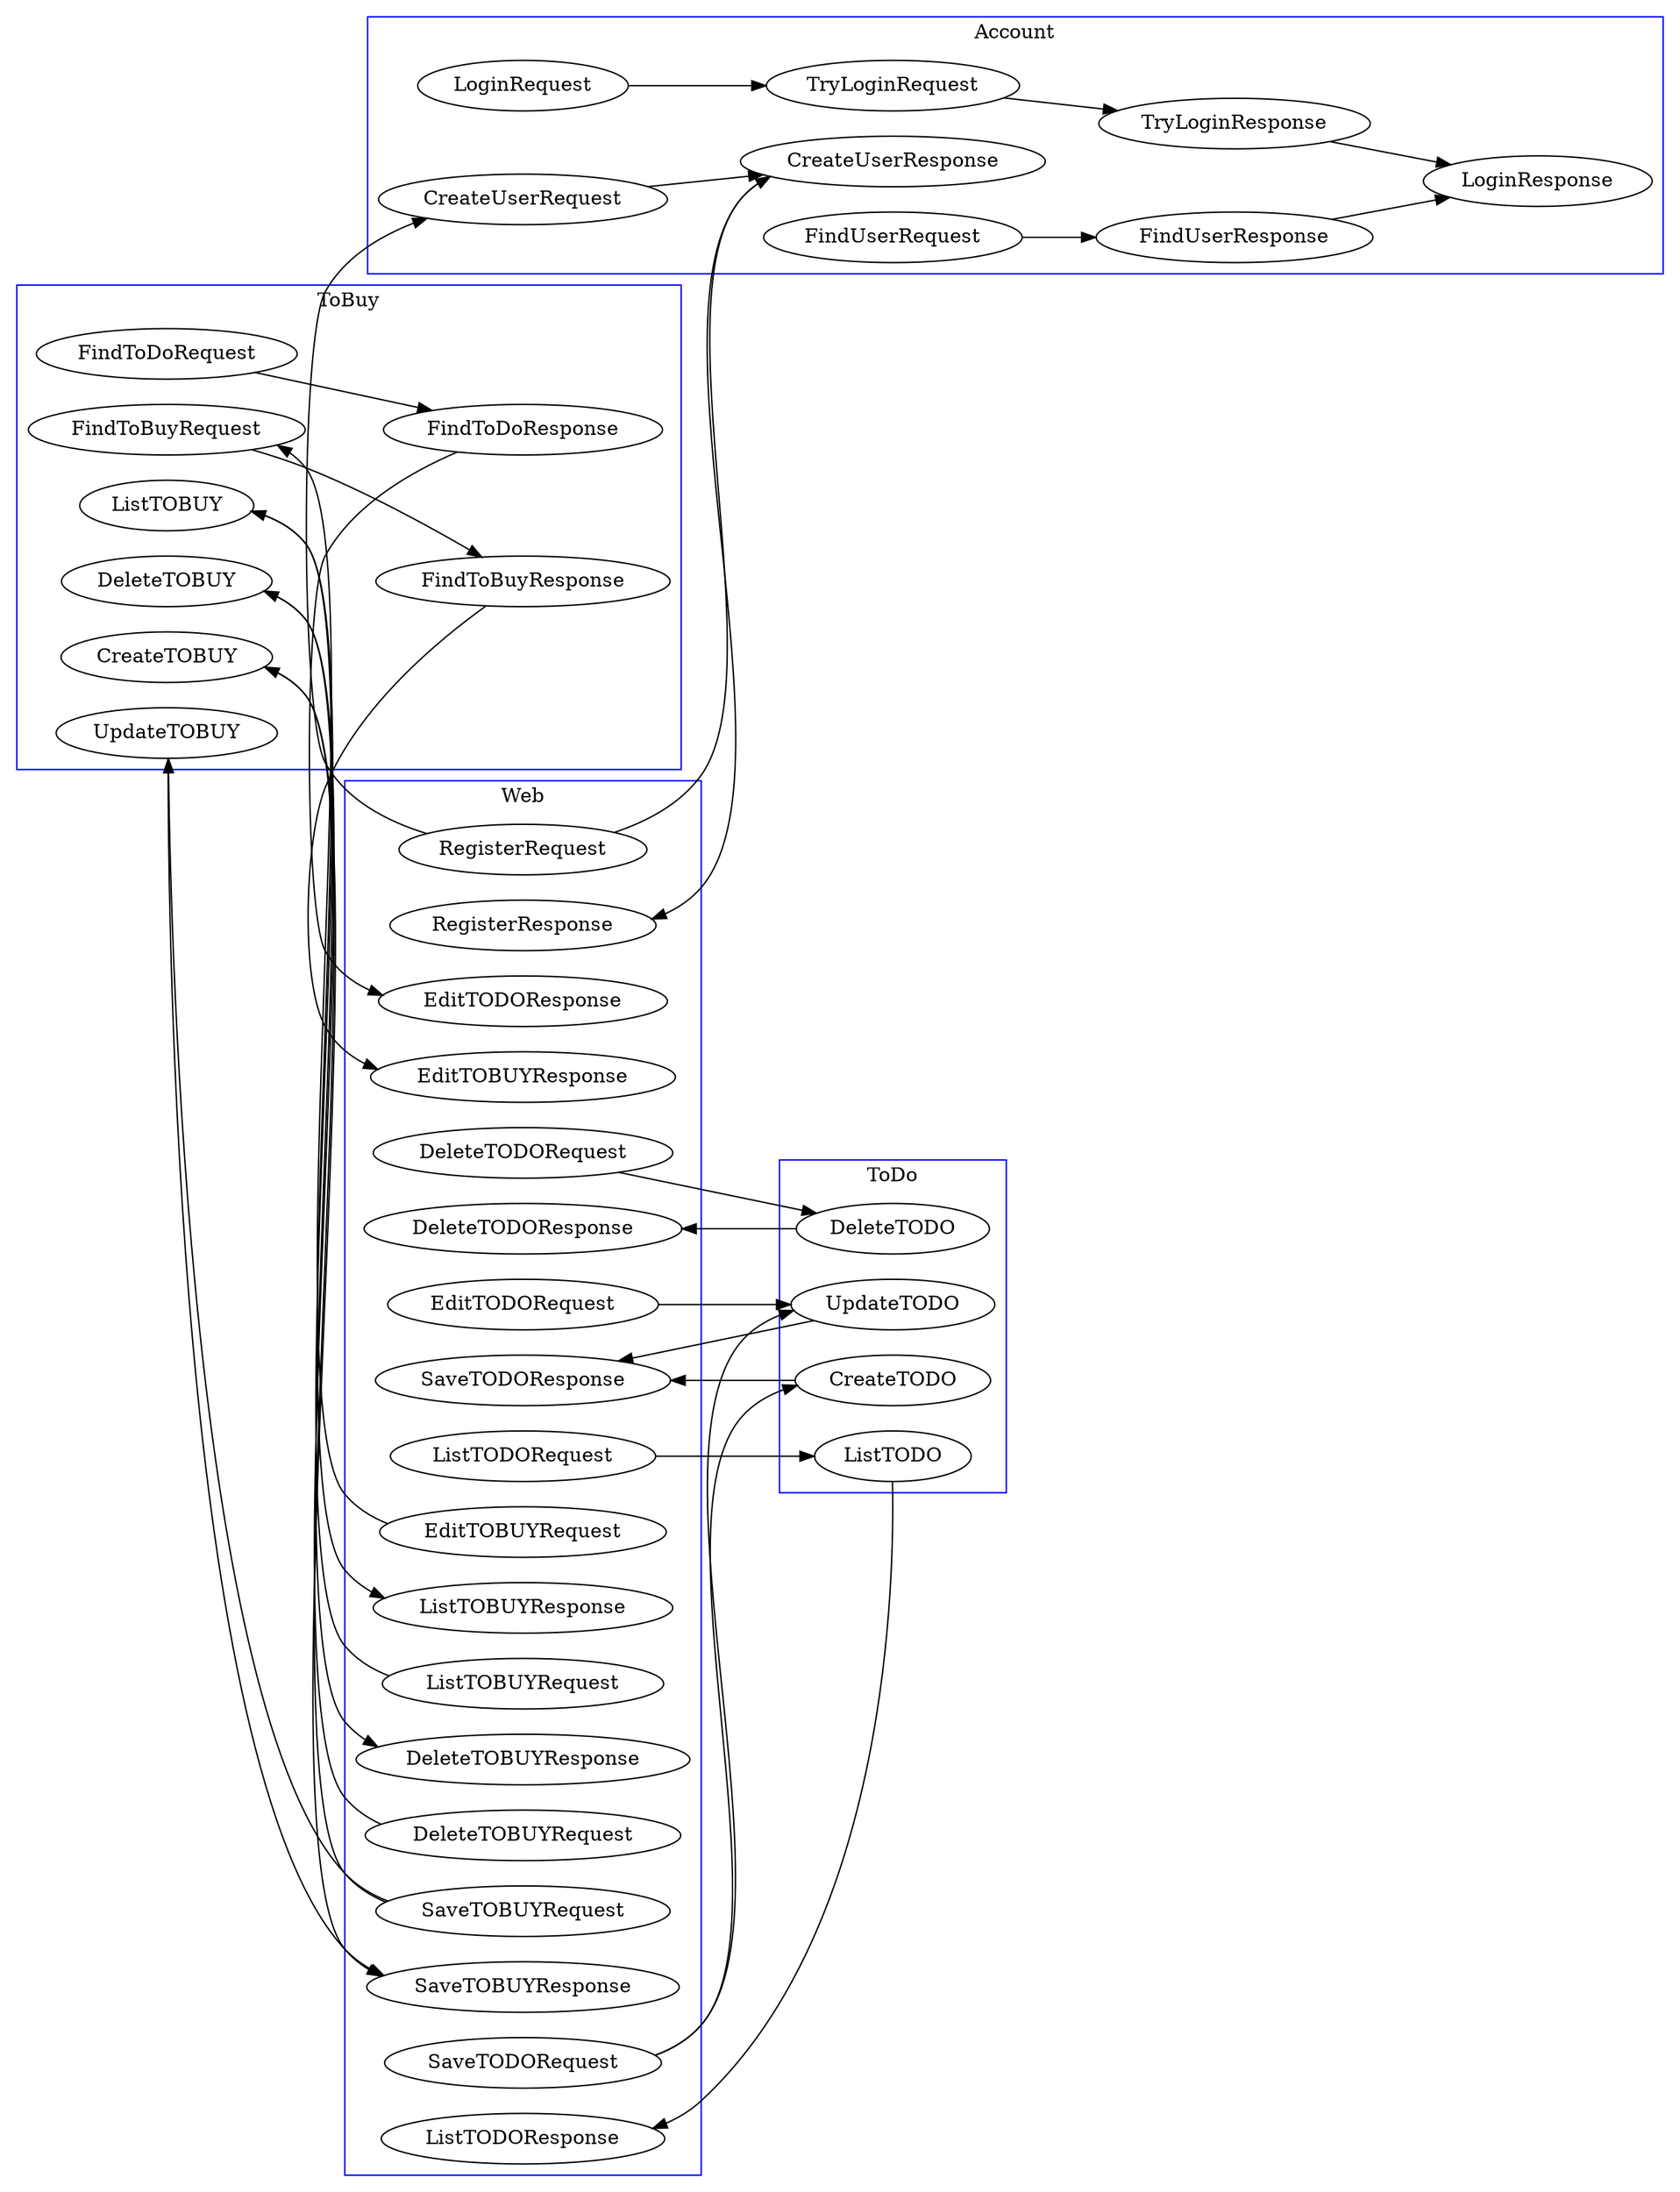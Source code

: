 digraph architecture {


//GraphViz Engine: Dot
//You can generate image by online generators, for example - https://dreampuf.github.io/GraphvizOnline/


rankdir=LR; 


forcelabels=true;


/* DTO.Public.TODO.DeleteTODORequest */
DTO_Public_TODO_DeleteTODORequest[label="DeleteTODORequest"];
/* DTO.Public.TODO.DeleteTODOResponse */
DTO_Public_TODO_DeleteTODOResponse[label="DeleteTODOResponse"];
/* DTO.Public.TODO.EditTODORequest */
DTO_Public_TODO_EditTODORequest[label="EditTODORequest"];
/* DTO.Public.TODO.EditTODOResponse */
DTO_Public_TODO_EditTODOResponse[label="EditTODOResponse"];
/* DTO.Public.TODO.ListTODORequest */
DTO_Public_TODO_ListTODORequest[label="ListTODORequest"];
/* DTO.Public.TODO.ListTODOResponse */
DTO_Public_TODO_ListTODOResponse[label="ListTODOResponse"];
/* DTO.Public.TODO.SaveTODORequest */
DTO_Public_TODO_SaveTODORequest[label="SaveTODORequest"];
/* DTO.Public.TODO.SaveTODOResponse */
DTO_Public_TODO_SaveTODOResponse[label="SaveTODOResponse"];
/* DTO.Public.TOBUY.DeleteTOBUYRequest */
DTO_Public_TOBUY_DeleteTOBUYRequest[label="DeleteTOBUYRequest"];
/* DTO.Public.TOBUY.DeleteTOBUYResponse */
DTO_Public_TOBUY_DeleteTOBUYResponse[label="DeleteTOBUYResponse"];
/* DTO.Public.TOBUY.EditTOBUYRequest */
DTO_Public_TOBUY_EditTOBUYRequest[label="EditTOBUYRequest"];
/* DTO.Public.TOBUY.EditTOBUYResponse */
DTO_Public_TOBUY_EditTOBUYResponse[label="EditTOBUYResponse"];
/* DTO.Public.TOBUY.ListTOBUYRequest */
DTO_Public_TOBUY_ListTOBUYRequest[label="ListTOBUYRequest"];
/* DTO.Public.TOBUY.ListTOBUYResponse */
DTO_Public_TOBUY_ListTOBUYResponse[label="ListTOBUYResponse"];
/* DTO.Public.TOBUY.SaveTOBUYRequest */
DTO_Public_TOBUY_SaveTOBUYRequest[label="SaveTOBUYRequest"];
/* DTO.Public.TOBUY.SaveTOBUYResponse */
DTO_Public_TOBUY_SaveTOBUYResponse[label="SaveTOBUYResponse"];
/* DTO.Public.Account.LoginRequest */
DTO_Public_Account_LoginRequest[label="LoginRequest"];
/* DTO.Public.Account.LoginResponse */
DTO_Public_Account_LoginResponse[label="LoginResponse"];
/* DTO.Public.Account.RegisterRequest */
DTO_Public_Account_RegisterRequest[label="RegisterRequest"];
/* DTO.Public.Account.RegisterResponse */
DTO_Public_Account_RegisterResponse[label="RegisterResponse"];
/* DTO.Internal.TODO.CreateTODO */
DTO_Internal_TODO_CreateTODO[label="CreateTODO"];
/* DTO.Internal.TODO.DeleteTODO */
DTO_Internal_TODO_DeleteTODO[label="DeleteTODO"];
/* DTO.Internal.TODO.FindToDoRequest */
DTO_Internal_TODO_FindToDoRequest[label="FindToDoRequest"];
/* DTO.Internal.TODO.FindToDoResponse */
DTO_Internal_TODO_FindToDoResponse[label="FindToDoResponse"];
/* DTO.Internal.TODO.ListTODO */
DTO_Internal_TODO_ListTODO[label="ListTODO"];
/* DTO.Internal.TODO.UpdateTODO */
DTO_Internal_TODO_UpdateTODO[label="UpdateTODO"];
/* DTO.Internal.TOBUY.CreateTOBUY */
DTO_Internal_TOBUY_CreateTOBUY[label="CreateTOBUY"];
/* DTO.Internal.TOBUY.DeleteTOBUY */
DTO_Internal_TOBUY_DeleteTOBUY[label="DeleteTOBUY"];
/* DTO.Internal.TOBUY.FindToBuyRequest */
DTO_Internal_TOBUY_FindToBuyRequest[label="FindToBuyRequest"];
/* DTO.Internal.TOBUY.FindToBuyResponse */
DTO_Internal_TOBUY_FindToBuyResponse[label="FindToBuyResponse"];
/* DTO.Internal.TOBUY.ListTOBUY */
DTO_Internal_TOBUY_ListTOBUY[label="ListTOBUY"];
/* DTO.Internal.TOBUY.UpdateTOBUY */
DTO_Internal_TOBUY_UpdateTOBUY[label="UpdateTOBUY"];
/* DTO.Internal.Account.CreateUserRequest */
DTO_Internal_Account_CreateUserRequest[label="CreateUserRequest"];
/* DTO.Internal.Account.CreateUserResponse */
DTO_Internal_Account_CreateUserResponse[label="CreateUserResponse"];
/* DTO.Internal.Account.FindUserRequest */
DTO_Internal_Account_FindUserRequest[label="FindUserRequest"];
/* DTO.Internal.Account.FindUserResponse */
DTO_Internal_Account_FindUserResponse[label="FindUserResponse"];
/* DTO.Internal.Account.TryLoginRequest */
DTO_Internal_Account_TryLoginRequest[label="TryLoginRequest"];
/* DTO.Internal.Account.TryLoginResponse */
DTO_Internal_Account_TryLoginResponse[label="TryLoginResponse"];




DTO_Public_TODO_DeleteTODORequest -> DTO_Internal_TODO_DeleteTODO[color="black"];
DTO_Internal_TODO_DeleteTODO -> DTO_Public_TODO_DeleteTODOResponse[color="black"];




DTO_Internal_TODO_FindToDoRequest -> DTO_Internal_TODO_FindToDoResponse[color="black"];
DTO_Internal_TODO_FindToDoResponse -> DTO_Public_TODO_EditTODOResponse[color="black"];




DTO_Public_TODO_ListTODORequest -> DTO_Internal_TODO_ListTODO[color="black"];
DTO_Internal_TODO_ListTODO -> DTO_Public_TODO_ListTODOResponse[color="black"];




DTO_Public_TODO_SaveTODORequest -> DTO_Internal_TODO_CreateTODO[color="black"];
DTO_Internal_TODO_CreateTODO -> DTO_Public_TODO_SaveTODOResponse[color="black"];
DTO_Public_TODO_EditTODORequest -> DTO_Internal_TODO_UpdateTODO[color="black"];
DTO_Public_TODO_SaveTODORequest -> DTO_Internal_TODO_UpdateTODO[color="black"];
DTO_Internal_TODO_UpdateTODO -> DTO_Public_TODO_SaveTODOResponse[color="black"];




DTO_Public_TOBUY_SaveTOBUYRequest -> DTO_Internal_TOBUY_CreateTOBUY[color="black"];
DTO_Internal_TOBUY_CreateTOBUY -> DTO_Public_TOBUY_SaveTOBUYResponse[color="black"];
DTO_Public_TOBUY_SaveTOBUYRequest -> DTO_Internal_TOBUY_UpdateTOBUY[color="black"];
DTO_Internal_TOBUY_UpdateTOBUY -> DTO_Public_TOBUY_SaveTOBUYResponse[color="black"];




DTO_Public_TOBUY_DeleteTOBUYRequest -> DTO_Internal_TOBUY_DeleteTOBUY[color="black"];
DTO_Internal_TOBUY_DeleteTOBUY -> DTO_Public_TOBUY_DeleteTOBUYResponse[color="black"];




DTO_Public_TOBUY_EditTOBUYRequest -> DTO_Internal_TOBUY_FindToBuyRequest[color="black"];
DTO_Internal_TOBUY_FindToBuyRequest -> DTO_Internal_TOBUY_FindToBuyResponse[color="black"];
DTO_Internal_TOBUY_FindToBuyResponse -> DTO_Public_TOBUY_EditTOBUYResponse[color="black"];




DTO_Public_TOBUY_ListTOBUYRequest -> DTO_Internal_TOBUY_ListTOBUY[color="black"];
DTO_Internal_TOBUY_ListTOBUY -> DTO_Public_TOBUY_ListTOBUYResponse[color="black"];




DTO_Public_Account_RegisterRequest -> DTO_Internal_Account_CreateUserRequest[color="black"];
DTO_Public_Account_RegisterRequest -> DTO_Internal_Account_CreateUserResponse[color="black"];
DTO_Internal_Account_CreateUserRequest -> DTO_Internal_Account_CreateUserResponse[color="black"];
DTO_Internal_Account_CreateUserResponse -> DTO_Public_Account_RegisterResponse[color="black"];




DTO_Public_Account_LoginRequest -> DTO_Internal_Account_TryLoginRequest[color="black"];
DTO_Internal_Account_FindUserRequest -> DTO_Internal_Account_FindUserResponse[color="black"];
DTO_Internal_Account_FindUserResponse -> DTO_Public_Account_LoginResponse[color="black"];
DTO_Internal_Account_TryLoginRequest -> DTO_Internal_Account_TryLoginResponse[color="black"];
DTO_Internal_Account_TryLoginResponse -> DTO_Public_Account_LoginResponse[color="black"];


 subgraph cluster_0{	 /* ServiceName Web*/ rank=same;
	 node [style=filled];
	 color=blue;
	 label = "Web";

DTO_Public_TODO_DeleteTODORequest, DTO_Public_TODO_DeleteTODOResponse, DTO_Public_TODO_EditTODORequest, DTO_Public_TODO_EditTODOResponse, DTO_Public_TODO_ListTODORequest, DTO_Public_TODO_ListTODOResponse, DTO_Public_TODO_SaveTODORequest, DTO_Public_TODO_SaveTODOResponse, DTO_Public_TOBUY_DeleteTOBUYRequest, DTO_Public_TOBUY_DeleteTOBUYResponse, DTO_Public_TOBUY_EditTOBUYRequest, DTO_Public_TOBUY_EditTOBUYResponse, DTO_Public_TOBUY_ListTOBUYRequest, DTO_Public_TOBUY_ListTOBUYResponse, DTO_Public_TOBUY_SaveTOBUYRequest, DTO_Public_TOBUY_SaveTOBUYResponse, DTO_Public_Account_RegisterRequest, DTO_Public_Account_RegisterResponse
}

 subgraph cluster_1{	 /* ServiceName Account*/ rank=same;
	 node [style=filled];
	 color=blue;
	 label = "Account";

DTO_Public_Account_LoginRequest, DTO_Public_Account_LoginResponse, DTO_Internal_Account_CreateUserRequest, DTO_Internal_Account_CreateUserResponse, DTO_Internal_Account_FindUserRequest, DTO_Internal_Account_FindUserResponse, DTO_Internal_Account_TryLoginRequest, DTO_Internal_Account_TryLoginResponse
}

 subgraph cluster_2{	 /* ServiceName ToDo*/ rank=same;
	 node [style=filled];
	 color=blue;
	 label = "ToDo";

DTO_Internal_TODO_CreateTODO, DTO_Internal_TODO_DeleteTODO, DTO_Internal_TODO_ListTODO, DTO_Internal_TODO_UpdateTODO
}

 subgraph cluster_3{	 /* ServiceName ToBuy*/ rank=same;
	 node [style=filled];
	 color=blue;
	 label = "ToBuy";

DTO_Internal_TODO_FindToDoRequest, DTO_Internal_TODO_FindToDoResponse, DTO_Internal_TOBUY_CreateTOBUY, DTO_Internal_TOBUY_DeleteTOBUY, DTO_Internal_TOBUY_FindToBuyRequest, DTO_Internal_TOBUY_FindToBuyResponse, DTO_Internal_TOBUY_ListTOBUY, DTO_Internal_TOBUY_UpdateTOBUY
}


}
